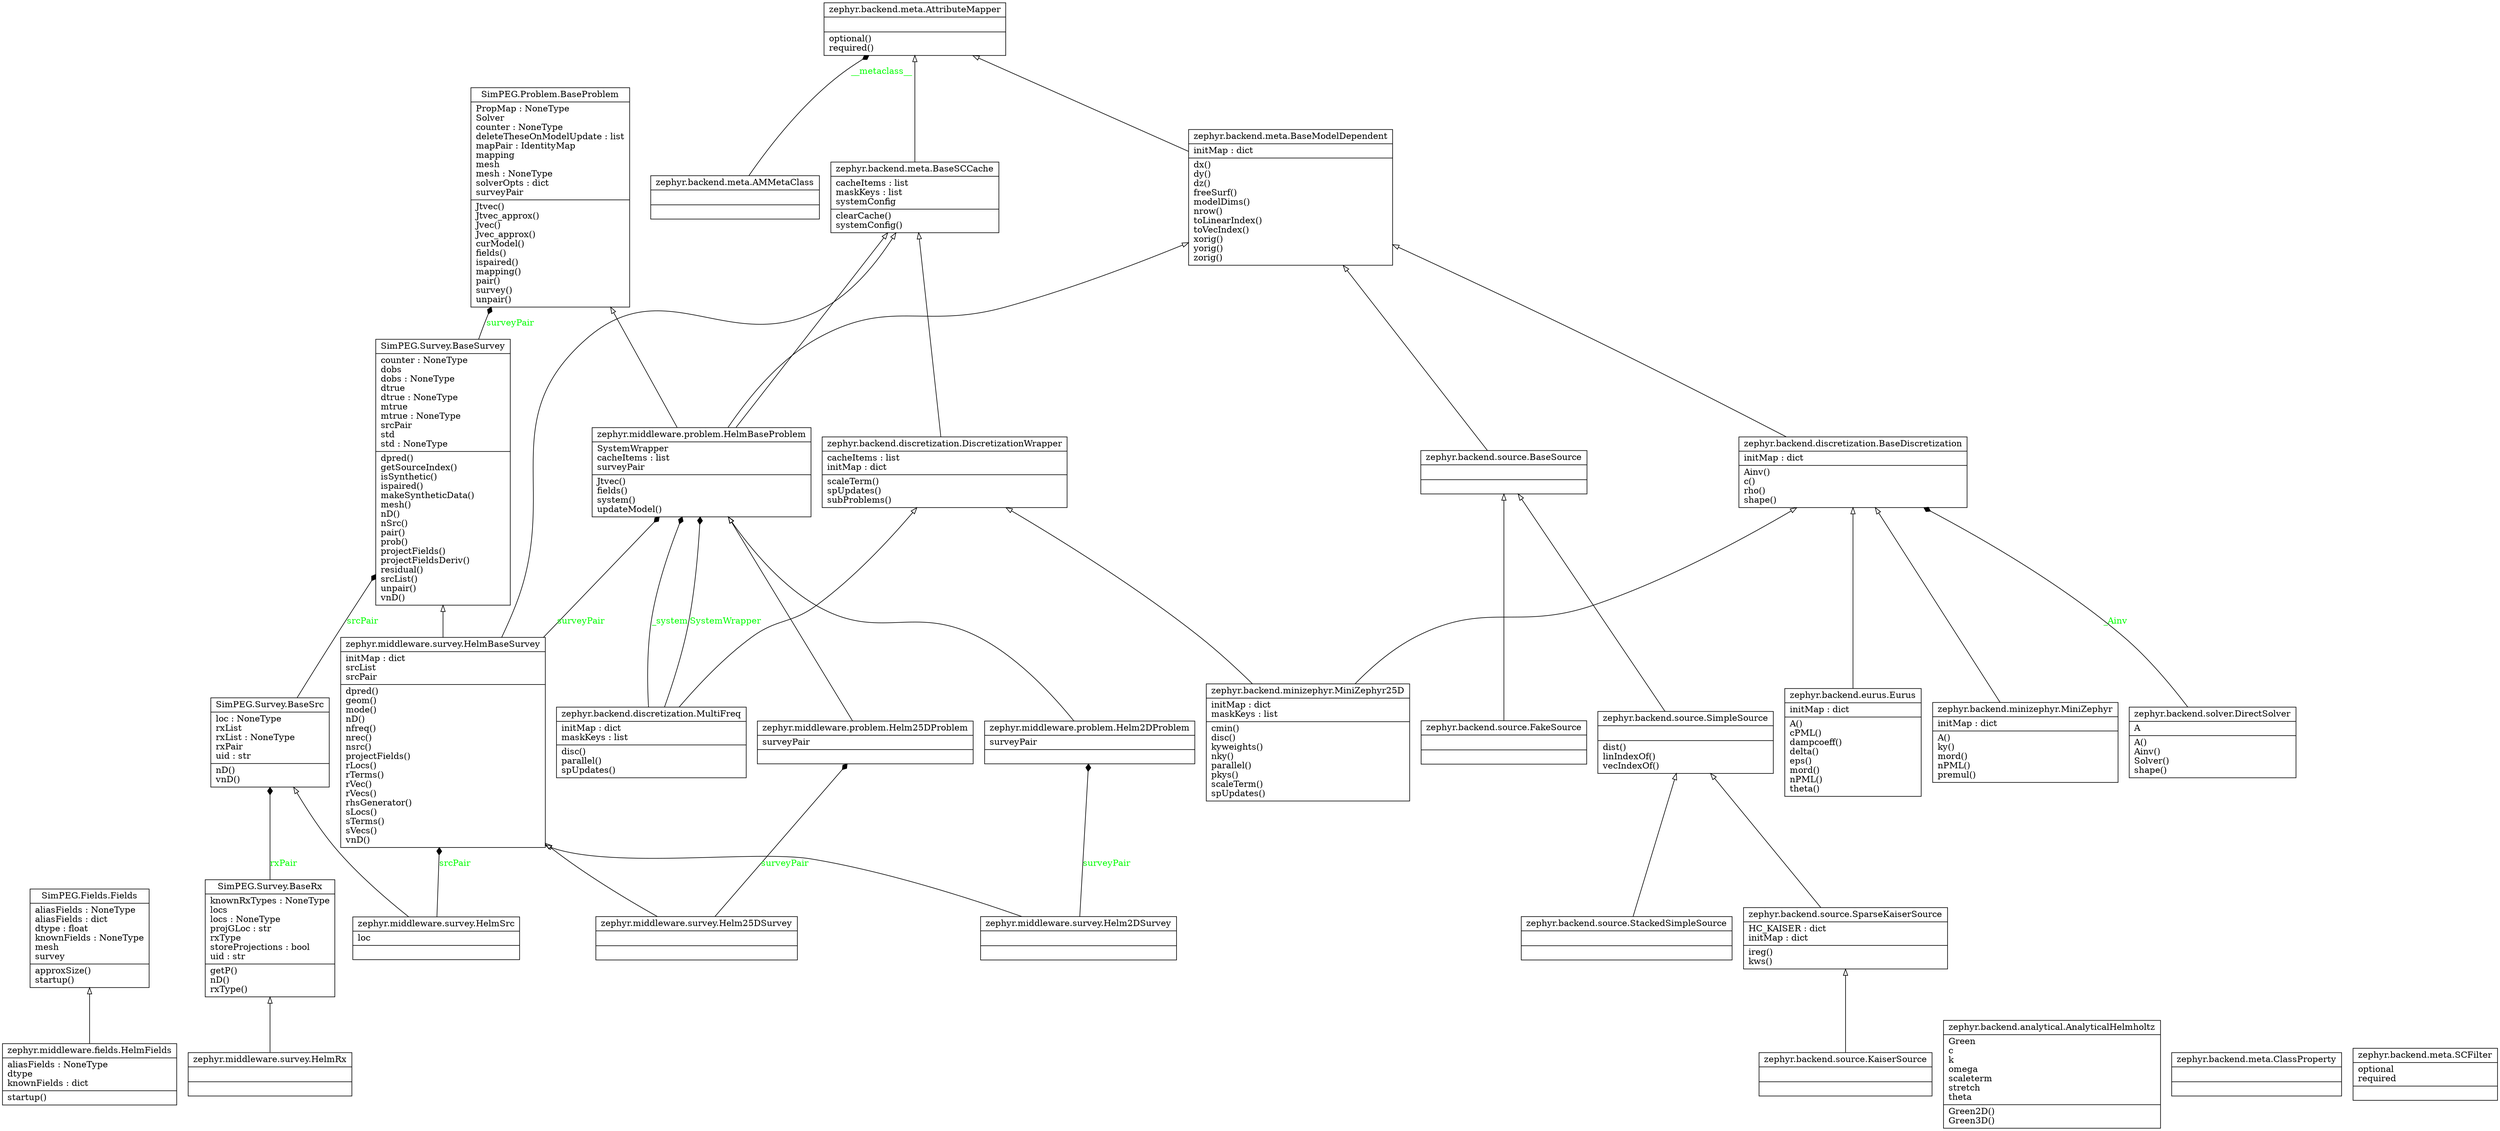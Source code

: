 digraph "classes_zephyr" {
charset="utf-8"
rankdir=BT
"0" [label="{SimPEG.Fields.Fields|aliasFields : NoneType\laliasFields : dict\ldtype : float\lknownFields : NoneType\lmesh\lsurvey\l|approxSize()\lstartup()\l}", shape="record"];
"1" [label="{SimPEG.Problem.BaseProblem|PropMap : NoneType\lSolver\lcounter : NoneType\ldeleteTheseOnModelUpdate : list\lmapPair : IdentityMap\lmapping\lmesh\lmesh : NoneType\lsolverOpts : dict\lsurveyPair\l|Jtvec()\lJtvec_approx()\lJvec()\lJvec_approx()\lcurModel()\lfields()\lispaired()\lmapping()\lpair()\lsurvey()\lunpair()\l}", shape="record"];
"2" [label="{SimPEG.Survey.BaseRx|knownRxTypes : NoneType\llocs\llocs : NoneType\lprojGLoc : str\lrxType\lstoreProjections : bool\luid : str\l|getP()\lnD()\lrxType()\l}", shape="record"];
"3" [label="{SimPEG.Survey.BaseSrc|loc : NoneType\lrxList\lrxList : NoneType\lrxPair\luid : str\l|nD()\lvnD()\l}", shape="record"];
"4" [label="{SimPEG.Survey.BaseSurvey|counter : NoneType\ldobs\ldobs : NoneType\ldtrue\ldtrue : NoneType\lmtrue\lmtrue : NoneType\lsrcPair\lstd\lstd : NoneType\l|dpred()\lgetSourceIndex()\lisSynthetic()\lispaired()\lmakeSyntheticData()\lmesh()\lnD()\lnSrc()\lpair()\lprob()\lprojectFields()\lprojectFieldsDeriv()\lresidual()\lsrcList()\lunpair()\lvnD()\l}", shape="record"];
"5" [label="{zephyr.backend.analytical.AnalyticalHelmholtz|Green\lc\lk\lomega\lscaleterm\lstretch\ltheta\l|Green2D()\lGreen3D()\l}", shape="record"];
"6" [label="{zephyr.backend.discretization.BaseDiscretization|initMap : dict\l|Ainv()\lc()\lrho()\lshape()\l}", shape="record"];
"7" [label="{zephyr.backend.discretization.DiscretizationWrapper|cacheItems : list\linitMap : dict\l|scaleTerm()\lspUpdates()\lsubProblems()\l}", shape="record"];
"8" [label="{zephyr.backend.discretization.MultiFreq|initMap : dict\lmaskKeys : list\l|disc()\lparallel()\lspUpdates()\l}", shape="record"];
"9" [label="{zephyr.backend.eurus.Eurus|initMap : dict\l|A()\lcPML()\ldampcoeff()\ldelta()\leps()\lmord()\lnPML()\ltheta()\l}", shape="record"];
"10" [label="{zephyr.backend.meta.AMMetaClass|\l|}", shape="record"];
"11" [label="{zephyr.backend.meta.AttributeMapper|\l|optional()\lrequired()\l}", shape="record"];
"12" [label="{zephyr.backend.meta.BaseModelDependent|initMap : dict\l|dx()\ldy()\ldz()\lfreeSurf()\lmodelDims()\lnrow()\ltoLinearIndex()\ltoVecIndex()\lxorig()\lyorig()\lzorig()\l}", shape="record"];
"13" [label="{zephyr.backend.meta.BaseSCCache|cacheItems : list\lmaskKeys : list\lsystemConfig\l|clearCache()\lsystemConfig()\l}", shape="record"];
"14" [label="{zephyr.backend.meta.ClassProperty|\l|}", shape="record"];
"15" [label="{zephyr.backend.meta.SCFilter|optional\lrequired\l|}", shape="record"];
"16" [label="{zephyr.backend.minizephyr.MiniZephyr|initMap : dict\l|A()\lky()\lmord()\lnPML()\lpremul()\l}", shape="record"];
"17" [label="{zephyr.backend.minizephyr.MiniZephyr25D|initMap : dict\lmaskKeys : list\l|cmin()\ldisc()\lkyweights()\lnky()\lparallel()\lpkys()\lscaleTerm()\lspUpdates()\l}", shape="record"];
"18" [label="{zephyr.backend.solver.DirectSolver|A\l|A()\lAinv()\lSolver()\lshape()\l}", shape="record"];
"19" [label="{zephyr.backend.source.BaseSource|\l|}", shape="record"];
"20" [label="{zephyr.backend.source.FakeSource|\l|}", shape="record"];
"21" [label="{zephyr.backend.source.KaiserSource|\l|}", shape="record"];
"22" [label="{zephyr.backend.source.SimpleSource|\l|dist()\llinIndexOf()\lvecIndexOf()\l}", shape="record"];
"23" [label="{zephyr.backend.source.SparseKaiserSource|HC_KAISER : dict\linitMap : dict\l|ireg()\lkws()\l}", shape="record"];
"24" [label="{zephyr.backend.source.StackedSimpleSource|\l|}", shape="record"];
"25" [label="{zephyr.middleware.fields.HelmFields|aliasFields : NoneType\ldtype\lknownFields : dict\l|startup()\l}", shape="record"];
"26" [label="{zephyr.middleware.problem.Helm25DProblem|surveyPair\l|}", shape="record"];
"27" [label="{zephyr.middleware.problem.Helm2DProblem|surveyPair\l|}", shape="record"];
"28" [label="{zephyr.middleware.problem.HelmBaseProblem|SystemWrapper\lcacheItems : list\lsurveyPair\l|Jtvec()\lfields()\lsystem()\lupdateModel()\l}", shape="record"];
"29" [label="{zephyr.middleware.survey.Helm25DSurvey|\l|}", shape="record"];
"30" [label="{zephyr.middleware.survey.Helm2DSurvey|\l|}", shape="record"];
"31" [label="{zephyr.middleware.survey.HelmBaseSurvey|initMap : dict\lsrcList\lsrcPair\l|dpred()\lgeom()\lmode()\lnD()\lnfreq()\lnrec()\lnsrc()\lprojectFields()\lrLocs()\lrTerms()\lrVec()\lrVecs()\lrhsGenerator()\lsLocs()\lsTerms()\lsVecs()\lvnD()\l}", shape="record"];
"32" [label="{zephyr.middleware.survey.HelmRx|\l|}", shape="record"];
"33" [label="{zephyr.middleware.survey.HelmSrc|loc\l|}", shape="record"];
"6" -> "12" [arrowhead="empty", arrowtail="none"];
"7" -> "13" [arrowhead="empty", arrowtail="none"];
"8" -> "7" [arrowhead="empty", arrowtail="none"];
"9" -> "6" [arrowhead="empty", arrowtail="none"];
"12" -> "11" [arrowhead="empty", arrowtail="none"];
"13" -> "11" [arrowhead="empty", arrowtail="none"];
"16" -> "6" [arrowhead="empty", arrowtail="none"];
"17" -> "6" [arrowhead="empty", arrowtail="none"];
"17" -> "7" [arrowhead="empty", arrowtail="none"];
"19" -> "12" [arrowhead="empty", arrowtail="none"];
"20" -> "19" [arrowhead="empty", arrowtail="none"];
"21" -> "23" [arrowhead="empty", arrowtail="none"];
"22" -> "19" [arrowhead="empty", arrowtail="none"];
"23" -> "22" [arrowhead="empty", arrowtail="none"];
"24" -> "22" [arrowhead="empty", arrowtail="none"];
"25" -> "0" [arrowhead="empty", arrowtail="none"];
"26" -> "28" [arrowhead="empty", arrowtail="none"];
"27" -> "28" [arrowhead="empty", arrowtail="none"];
"28" -> "1" [arrowhead="empty", arrowtail="none"];
"28" -> "12" [arrowhead="empty", arrowtail="none"];
"28" -> "13" [arrowhead="empty", arrowtail="none"];
"29" -> "31" [arrowhead="empty", arrowtail="none"];
"30" -> "31" [arrowhead="empty", arrowtail="none"];
"31" -> "4" [arrowhead="empty", arrowtail="none"];
"31" -> "13" [arrowhead="empty", arrowtail="none"];
"32" -> "2" [arrowhead="empty", arrowtail="none"];
"33" -> "3" [arrowhead="empty", arrowtail="none"];
"2" -> "3" [arrowhead="diamond", arrowtail="none", fontcolor="green", label="rxPair", style="solid"];
"3" -> "4" [arrowhead="diamond", arrowtail="none", fontcolor="green", label="srcPair", style="solid"];
"4" -> "1" [arrowhead="diamond", arrowtail="none", fontcolor="green", label="surveyPair", style="solid"];
"8" -> "28" [arrowhead="diamond", arrowtail="none", fontcolor="green", label="_system", style="solid"];
"8" -> "28" [arrowhead="diamond", arrowtail="none", fontcolor="green", label="SystemWrapper", style="solid"];
"10" -> "11" [arrowhead="diamond", arrowtail="none", fontcolor="green", label="__metaclass__", style="solid"];
"18" -> "6" [arrowhead="diamond", arrowtail="none", fontcolor="green", label="_Ainv", style="solid"];
"29" -> "26" [arrowhead="diamond", arrowtail="none", fontcolor="green", label="surveyPair", style="solid"];
"30" -> "27" [arrowhead="diamond", arrowtail="none", fontcolor="green", label="surveyPair", style="solid"];
"31" -> "28" [arrowhead="diamond", arrowtail="none", fontcolor="green", label="surveyPair", style="solid"];
"33" -> "31" [arrowhead="diamond", arrowtail="none", fontcolor="green", label="srcPair", style="solid"];
}
